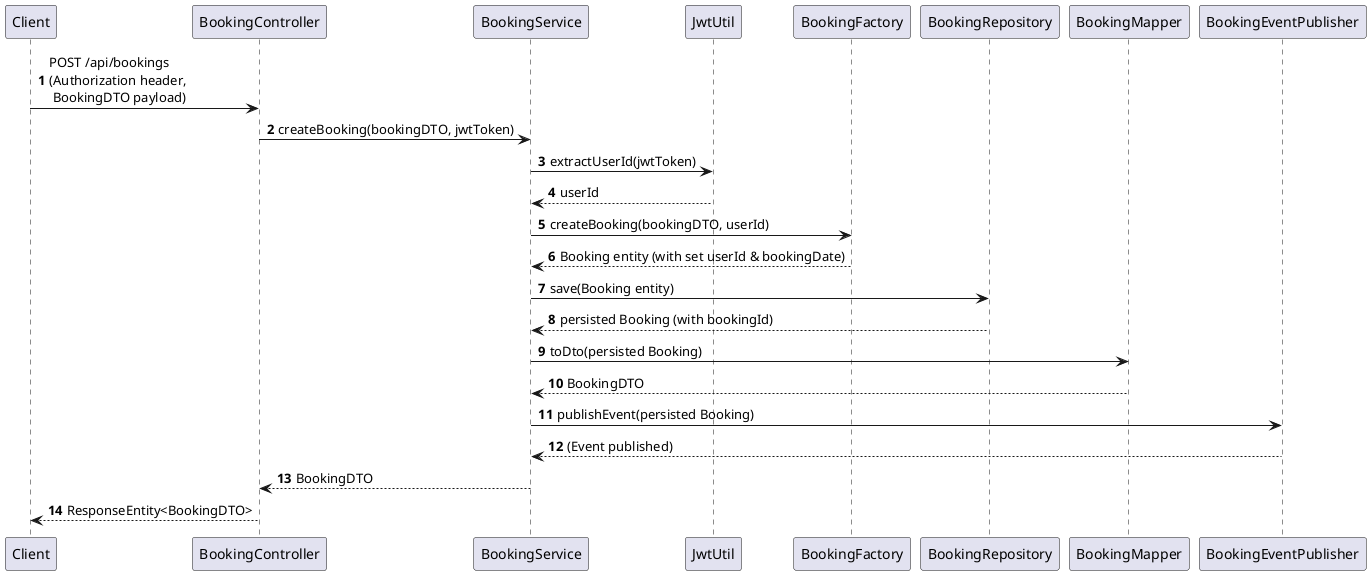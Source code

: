 @startuml CreateBookingSequence
autonumber
participant "Client" as Client
participant "BookingController" as Controller
participant "BookingService" as Service
participant "JwtUtil" as JwtUtil
participant "BookingFactory" as Factory
participant "BookingRepository" as Repository
participant "BookingMapper" as Mapper
participant "BookingEventPublisher" as EventPublisher

Client -> Controller: POST /api/bookings\n(Authorization header,\n BookingDTO payload)
Controller -> Service: createBooking(bookingDTO, jwtToken)
Service -> JwtUtil: extractUserId(jwtToken)
JwtUtil --> Service: userId
Service -> Factory: createBooking(bookingDTO, userId)
Factory --> Service: Booking entity (with set userId & bookingDate)
Service -> Repository: save(Booking entity)
Repository --> Service: persisted Booking (with bookingId)
Service -> Mapper: toDto(persisted Booking)
Mapper --> Service: BookingDTO
Service -> EventPublisher: publishEvent(persisted Booking)
EventPublisher --> Service: (Event published)
Service --> Controller: BookingDTO
Controller --> Client: ResponseEntity<BookingDTO>
@enduml